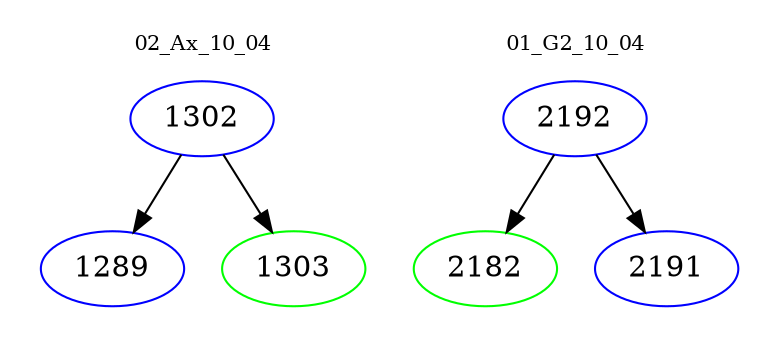 digraph{
subgraph cluster_0 {
color = white
label = "02_Ax_10_04";
fontsize=10;
T0_1302 [label="1302", color="blue"]
T0_1302 -> T0_1289 [color="black"]
T0_1289 [label="1289", color="blue"]
T0_1302 -> T0_1303 [color="black"]
T0_1303 [label="1303", color="green"]
}
subgraph cluster_1 {
color = white
label = "01_G2_10_04";
fontsize=10;
T1_2192 [label="2192", color="blue"]
T1_2192 -> T1_2182 [color="black"]
T1_2182 [label="2182", color="green"]
T1_2192 -> T1_2191 [color="black"]
T1_2191 [label="2191", color="blue"]
}
}
